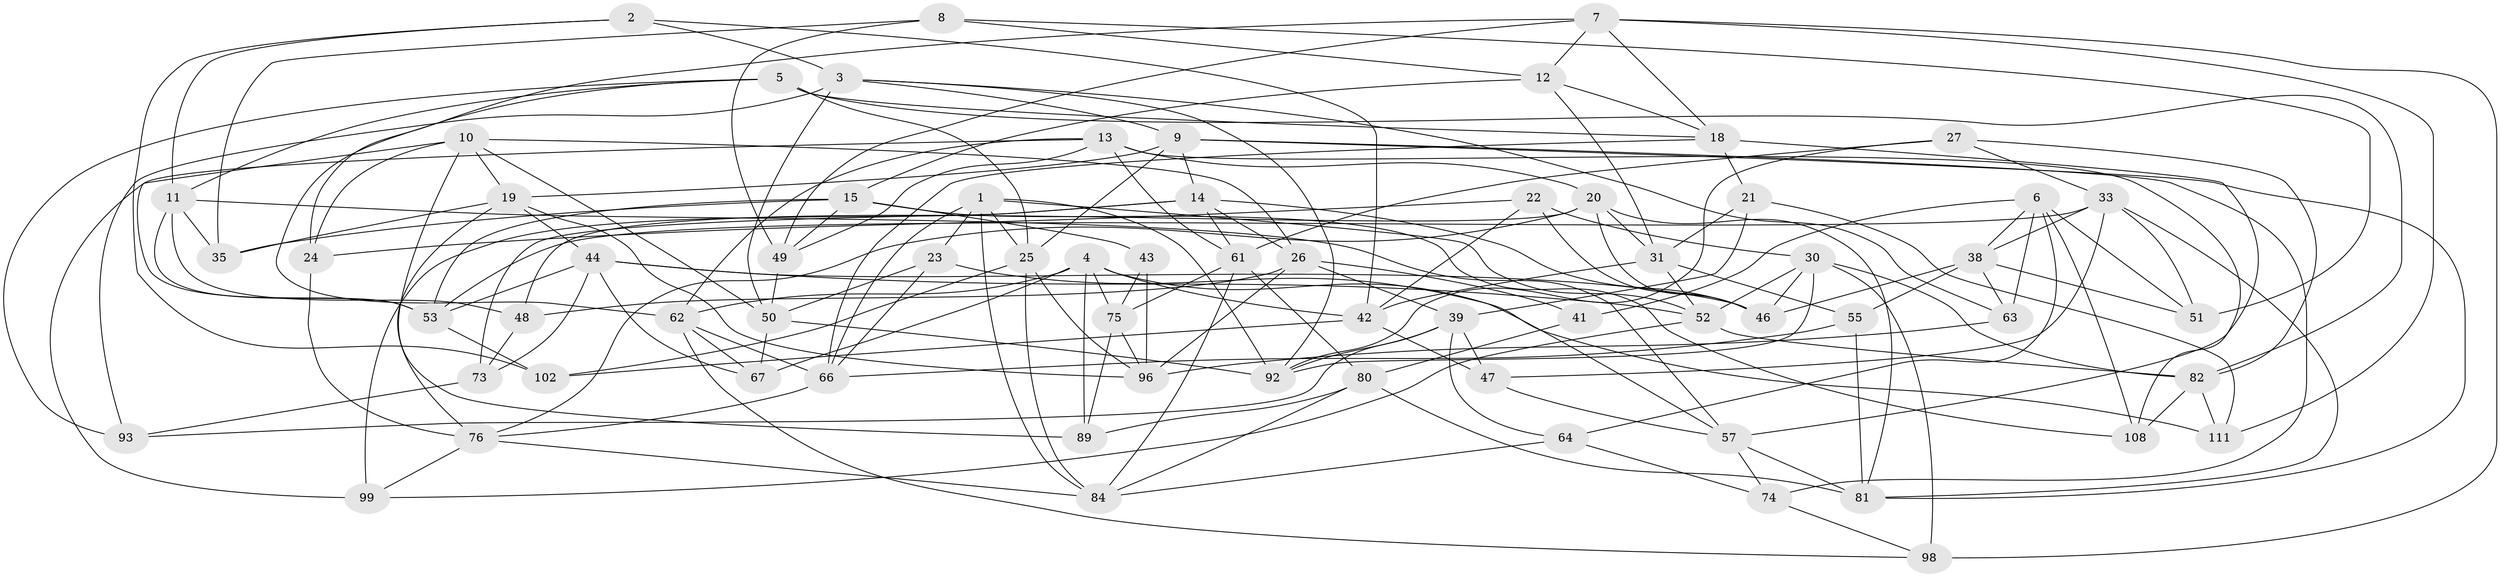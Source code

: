 // original degree distribution, {4: 1.0}
// Generated by graph-tools (version 1.1) at 2025/42/03/06/25 10:42:17]
// undirected, 68 vertices, 175 edges
graph export_dot {
graph [start="1"]
  node [color=gray90,style=filled];
  1 [super="+16"];
  2;
  3 [super="+91"];
  4 [super="+36"];
  5 [super="+95"];
  6 [super="+40"];
  7 [super="+107"];
  8 [super="+71"];
  9 [super="+79"];
  10 [super="+32"];
  11 [super="+65"];
  12 [super="+17"];
  13 [super="+34"];
  14 [super="+90"];
  15 [super="+85"];
  18 [super="+68"];
  19 [super="+28"];
  20 [super="+45"];
  21;
  22;
  23;
  24;
  25 [super="+29"];
  26 [super="+104"];
  27;
  30 [super="+77"];
  31 [super="+37"];
  33 [super="+56"];
  35;
  38 [super="+72"];
  39 [super="+54"];
  41;
  42 [super="+88"];
  43;
  44 [super="+78"];
  46 [super="+110"];
  47;
  48;
  49 [super="+83"];
  50 [super="+58"];
  51;
  52 [super="+60"];
  53 [super="+70"];
  55;
  57 [super="+59"];
  61 [super="+69"];
  62 [super="+94"];
  63;
  64;
  66 [super="+105"];
  67;
  73;
  74;
  75 [super="+100"];
  76 [super="+87"];
  80 [super="+103"];
  81 [super="+106"];
  82 [super="+86"];
  84 [super="+109"];
  89;
  92 [super="+101"];
  93;
  96 [super="+97"];
  98;
  99;
  102;
  108;
  111;
  1 -- 52;
  1 -- 25;
  1 -- 66;
  1 -- 92;
  1 -- 23;
  1 -- 84;
  2 -- 102;
  2 -- 42;
  2 -- 3;
  2 -- 11;
  3 -- 63;
  3 -- 93;
  3 -- 50;
  3 -- 92;
  3 -- 9;
  4 -- 42;
  4 -- 89;
  4 -- 67;
  4 -- 75;
  4 -- 57;
  4 -- 62;
  5 -- 25;
  5 -- 11;
  5 -- 18;
  5 -- 82;
  5 -- 93;
  5 -- 62;
  6 -- 64;
  6 -- 63;
  6 -- 108;
  6 -- 41;
  6 -- 51;
  6 -- 38;
  7 -- 49;
  7 -- 111;
  7 -- 98;
  7 -- 24;
  7 -- 18;
  7 -- 12;
  8 -- 51;
  8 -- 49 [weight=2];
  8 -- 35;
  8 -- 12 [weight=2];
  9 -- 19;
  9 -- 74;
  9 -- 14;
  9 -- 25;
  9 -- 81;
  10 -- 26;
  10 -- 89;
  10 -- 53;
  10 -- 24;
  10 -- 19;
  10 -- 50;
  11 -- 48;
  11 -- 53;
  11 -- 35;
  11 -- 57;
  12 -- 15;
  12 -- 18;
  12 -- 31;
  13 -- 62;
  13 -- 108;
  13 -- 99;
  13 -- 49;
  13 -- 20;
  13 -- 61;
  14 -- 46;
  14 -- 61;
  14 -- 73;
  14 -- 26;
  14 -- 99;
  15 -- 43;
  15 -- 49;
  15 -- 35;
  15 -- 108;
  15 -- 53;
  18 -- 21;
  18 -- 57;
  18 -- 66;
  19 -- 35;
  19 -- 76;
  19 -- 44;
  19 -- 96;
  20 -- 46;
  20 -- 31;
  20 -- 48;
  20 -- 81;
  20 -- 76;
  21 -- 111;
  21 -- 39;
  21 -- 31;
  22 -- 42;
  22 -- 24;
  22 -- 30;
  22 -- 46;
  23 -- 111;
  23 -- 66;
  23 -- 50;
  24 -- 76;
  25 -- 102;
  25 -- 96;
  25 -- 84;
  26 -- 96;
  26 -- 48;
  26 -- 41;
  26 -- 39;
  27 -- 33;
  27 -- 82;
  27 -- 61;
  27 -- 92;
  30 -- 98;
  30 -- 46;
  30 -- 52;
  30 -- 92;
  30 -- 82;
  31 -- 55;
  31 -- 42;
  31 -- 52;
  33 -- 51;
  33 -- 38;
  33 -- 53;
  33 -- 47;
  33 -- 81;
  38 -- 63;
  38 -- 55;
  38 -- 46;
  38 -- 51;
  39 -- 92;
  39 -- 64;
  39 -- 93;
  39 -- 47;
  41 -- 80 [weight=2];
  42 -- 47;
  42 -- 102;
  43 -- 75 [weight=2];
  43 -- 96;
  44 -- 67;
  44 -- 53;
  44 -- 73;
  44 -- 46;
  44 -- 52;
  47 -- 57;
  48 -- 73;
  49 -- 50;
  50 -- 92;
  50 -- 67;
  52 -- 82;
  52 -- 99;
  53 -- 102;
  55 -- 66;
  55 -- 81;
  57 -- 74;
  57 -- 81;
  61 -- 75;
  61 -- 80;
  61 -- 84;
  62 -- 98;
  62 -- 66;
  62 -- 67;
  63 -- 96;
  64 -- 84;
  64 -- 74;
  66 -- 76;
  73 -- 93;
  74 -- 98;
  75 -- 89;
  75 -- 96;
  76 -- 99;
  76 -- 84;
  80 -- 84;
  80 -- 89;
  80 -- 81;
  82 -- 108;
  82 -- 111;
}
